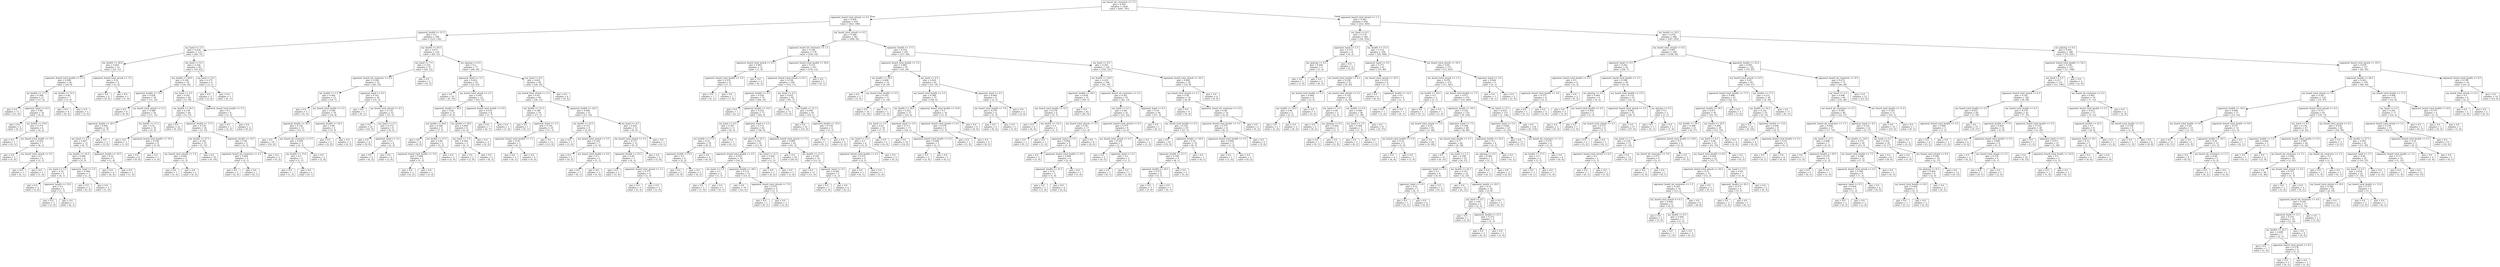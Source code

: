 digraph Tree {
node [shape=box] ;
0 [label="my_board_nb_creatures <= 1.5\ngini = 0.495\nsamples = 1434\nvalue = [643, 791]"] ;
1 [label="opponent_board_total_attack <= 4.5\ngini = 0.426\nsamples = 610\nvalue = [422, 188]"] ;
0 -> 1 [labeldistance=2.5, labelangle=45, headlabel="True"] ;
2 [label="opponent_health <= 21.5\ngini = 0.5\nsamples = 249\nvalue = [123, 126]"] ;
1 -> 2 ;
3 [label="my_hand <= 2.5\ngini = 0.454\nsamples = 115\nvalue = [40, 75]"] ;
2 -> 3 ;
4 [label="my_health <= 28.0\ngini = 0.463\nsamples = 33\nvalue = [21, 12]"] ;
3 -> 4 ;
5 [label="opponent_board_total_health <= 2.5\ngini = 0.408\nsamples = 28\nvalue = [20, 8]"] ;
4 -> 5 ;
6 [label="my_health <= 17.5\ngini = 0.308\nsamples = 21\nvalue = [17, 4]"] ;
5 -> 6 ;
7 [label="gini = 0.0\nsamples = 11\nvalue = [11, 0]"] ;
6 -> 7 ;
8 [label="opponent_hand <= 4.0\ngini = 0.48\nsamples = 10\nvalue = [6, 4]"] ;
6 -> 8 ;
9 [label="gini = 0.0\nsamples = 2\nvalue = [0, 2]"] ;
8 -> 9 ;
10 [label="my_health <= 19.0\ngini = 0.375\nsamples = 8\nvalue = [6, 2]"] ;
8 -> 10 ;
11 [label="gini = 0.0\nsamples = 1\nvalue = [0, 1]"] ;
10 -> 11 ;
12 [label="my_board_total_health <= 3.0\ngini = 0.245\nsamples = 7\nvalue = [6, 1]"] ;
10 -> 12 ;
13 [label="gini = 0.0\nsamples = 5\nvalue = [5, 0]"] ;
12 -> 13 ;
14 [label="my_board_total_attack <= 4.5\ngini = 0.5\nsamples = 2\nvalue = [1, 1]"] ;
12 -> 14 ;
15 [label="gini = 0.0\nsamples = 1\nvalue = [0, 1]"] ;
14 -> 15 ;
16 [label="gini = 0.0\nsamples = 1\nvalue = [1, 0]"] ;
14 -> 16 ;
17 [label="my_health <= 15.5\ngini = 0.49\nsamples = 7\nvalue = [3, 4]"] ;
5 -> 17 ;
18 [label="gini = 0.0\nsamples = 4\nvalue = [0, 4]"] ;
17 -> 18 ;
19 [label="gini = 0.0\nsamples = 3\nvalue = [3, 0]"] ;
17 -> 19 ;
20 [label="opponent_board_total_attack <= 3.5\ngini = 0.32\nsamples = 5\nvalue = [1, 4]"] ;
4 -> 20 ;
21 [label="gini = 0.0\nsamples = 4\nvalue = [0, 4]"] ;
20 -> 21 ;
22 [label="gini = 0.0\nsamples = 1\nvalue = [1, 0]"] ;
20 -> 22 ;
23 [label="my_hand <= 6.5\ngini = 0.356\nsamples = 82\nvalue = [19, 63]"] ;
3 -> 23 ;
24 [label="my_health <= 20.0\ngini = 0.326\nsamples = 78\nvalue = [16, 62]"] ;
23 -> 24 ;
25 [label="opponent_health <= 13.5\ngini = 0.438\nsamples = 34\nvalue = [11, 23]"] ;
24 -> 25 ;
26 [label="gini = 0.0\nsamples = 8\nvalue = [0, 8]"] ;
25 -> 26 ;
27 [label="my_board_total_attack <= 2.5\ngini = 0.488\nsamples = 26\nvalue = [11, 15]"] ;
25 -> 27 ;
28 [label="opponent_health <= 20.5\ngini = 0.492\nsamples = 16\nvalue = [9, 7]"] ;
27 -> 28 ;
29 [label="my_hand <= 4.5\ngini = 0.497\nsamples = 13\nvalue = [6, 7]"] ;
28 -> 29 ;
30 [label="my_health <= 14.0\ngini = 0.469\nsamples = 8\nvalue = [5, 3]"] ;
29 -> 30 ;
31 [label="my_hand <= 3.5\ngini = 0.32\nsamples = 5\nvalue = [4, 1]"] ;
30 -> 31 ;
32 [label="gini = 0.0\nsamples = 3\nvalue = [3, 0]"] ;
31 -> 32 ;
33 [label="opponent_health <= 19.5\ngini = 0.5\nsamples = 2\nvalue = [1, 1]"] ;
31 -> 33 ;
34 [label="gini = 0.0\nsamples = 1\nvalue = [1, 0]"] ;
33 -> 34 ;
35 [label="gini = 0.0\nsamples = 1\nvalue = [0, 1]"] ;
33 -> 35 ;
36 [label="opponent_hand <= 3.5\ngini = 0.444\nsamples = 3\nvalue = [1, 2]"] ;
30 -> 36 ;
37 [label="gini = 0.0\nsamples = 2\nvalue = [0, 2]"] ;
36 -> 37 ;
38 [label="gini = 0.0\nsamples = 1\nvalue = [1, 0]"] ;
36 -> 38 ;
39 [label="opponent_health <= 19.5\ngini = 0.32\nsamples = 5\nvalue = [1, 4]"] ;
29 -> 39 ;
40 [label="gini = 0.0\nsamples = 4\nvalue = [0, 4]"] ;
39 -> 40 ;
41 [label="gini = 0.0\nsamples = 1\nvalue = [1, 0]"] ;
39 -> 41 ;
42 [label="gini = 0.0\nsamples = 3\nvalue = [3, 0]"] ;
28 -> 42 ;
43 [label="my_health <= 11.5\ngini = 0.32\nsamples = 10\nvalue = [2, 8]"] ;
27 -> 43 ;
44 [label="gini = 0.0\nsamples = 1\nvalue = [1, 0]"] ;
43 -> 44 ;
45 [label="opponent_board_total_health <= 10.5\ngini = 0.198\nsamples = 9\nvalue = [1, 8]"] ;
43 -> 45 ;
46 [label="gini = 0.0\nsamples = 8\nvalue = [0, 8]"] ;
45 -> 46 ;
47 [label="gini = 0.0\nsamples = 1\nvalue = [1, 0]"] ;
45 -> 47 ;
48 [label="my_hand <= 5.5\ngini = 0.201\nsamples = 44\nvalue = [5, 39]"] ;
24 -> 48 ;
49 [label="my_health <= 26.5\ngini = 0.139\nsamples = 40\nvalue = [3, 37]"] ;
48 -> 49 ;
50 [label="gini = 0.0\nsamples = 22\nvalue = [0, 22]"] ;
49 -> 50 ;
51 [label="opponent_health <= 17.5\ngini = 0.278\nsamples = 18\nvalue = [3, 15]"] ;
49 -> 51 ;
52 [label="my_health <= 27.5\ngini = 0.142\nsamples = 13\nvalue = [1, 12]"] ;
51 -> 52 ;
53 [label="my_board_total_attack <= 1.0\ngini = 0.444\nsamples = 3\nvalue = [1, 2]"] ;
52 -> 53 ;
54 [label="gini = 0.0\nsamples = 1\nvalue = [1, 0]"] ;
53 -> 54 ;
55 [label="gini = 0.0\nsamples = 2\nvalue = [0, 2]"] ;
53 -> 55 ;
56 [label="gini = 0.0\nsamples = 10\nvalue = [0, 10]"] ;
52 -> 56 ;
57 [label="opponent_health <= 19.5\ngini = 0.48\nsamples = 5\nvalue = [2, 3]"] ;
51 -> 57 ;
58 [label="opponent_board_nb_creatures <= 2.5\ngini = 0.444\nsamples = 3\nvalue = [2, 1]"] ;
57 -> 58 ;
59 [label="gini = 0.0\nsamples = 2\nvalue = [2, 0]"] ;
58 -> 59 ;
60 [label="gini = 0.0\nsamples = 1\nvalue = [0, 1]"] ;
58 -> 60 ;
61 [label="gini = 0.0\nsamples = 2\nvalue = [0, 2]"] ;
57 -> 61 ;
62 [label="opponent_board_total_health <= 2.5\ngini = 0.5\nsamples = 4\nvalue = [2, 2]"] ;
48 -> 62 ;
63 [label="gini = 0.0\nsamples = 2\nvalue = [2, 0]"] ;
62 -> 63 ;
64 [label="gini = 0.0\nsamples = 2\nvalue = [0, 2]"] ;
62 -> 64 ;
65 [label="my_hand <= 8.5\ngini = 0.375\nsamples = 4\nvalue = [3, 1]"] ;
23 -> 65 ;
66 [label="gini = 0.0\nsamples = 3\nvalue = [3, 0]"] ;
65 -> 66 ;
67 [label="gini = 0.0\nsamples = 1\nvalue = [0, 1]"] ;
65 -> 67 ;
68 [label="my_health <= 20.5\ngini = 0.471\nsamples = 134\nvalue = [83, 51]"] ;
2 -> 68 ;
69 [label="my_hand <= 7.5\ngini = 0.332\nsamples = 57\nvalue = [45, 12]"] ;
68 -> 69 ;
70 [label="opponent_board_nb_creatures <= 0.5\ngini = 0.298\nsamples = 55\nvalue = [45, 10]"] ;
69 -> 70 ;
71 [label="my_health <= 5.5\ngini = 0.444\nsamples = 21\nvalue = [14, 7]"] ;
70 -> 71 ;
72 [label="gini = 0.0\nsamples = 3\nvalue = [0, 3]"] ;
71 -> 72 ;
73 [label="my_board_total_health <= 3.5\ngini = 0.346\nsamples = 18\nvalue = [14, 4]"] ;
71 -> 73 ;
74 [label="opponent_health <= 28.5\ngini = 0.142\nsamples = 13\nvalue = [12, 1]"] ;
73 -> 74 ;
75 [label="gini = 0.0\nsamples = 10\nvalue = [10, 0]"] ;
74 -> 75 ;
76 [label="my_board_nb_creatures <= 0.5\ngini = 0.444\nsamples = 3\nvalue = [2, 1]"] ;
74 -> 76 ;
77 [label="my_health <= 13.0\ngini = 0.5\nsamples = 2\nvalue = [1, 1]"] ;
76 -> 77 ;
78 [label="gini = 0.0\nsamples = 1\nvalue = [1, 0]"] ;
77 -> 78 ;
79 [label="gini = 0.0\nsamples = 1\nvalue = [0, 1]"] ;
77 -> 79 ;
80 [label="gini = 0.0\nsamples = 1\nvalue = [1, 0]"] ;
76 -> 80 ;
81 [label="opponent_health <= 24.5\ngini = 0.48\nsamples = 5\nvalue = [2, 3]"] ;
73 -> 81 ;
82 [label="gini = 0.0\nsamples = 2\nvalue = [2, 0]"] ;
81 -> 82 ;
83 [label="gini = 0.0\nsamples = 3\nvalue = [0, 3]"] ;
81 -> 83 ;
84 [label="opponent_hand <= 0.5\ngini = 0.161\nsamples = 34\nvalue = [31, 3]"] ;
70 -> 84 ;
85 [label="gini = 0.0\nsamples = 1\nvalue = [0, 1]"] ;
84 -> 85 ;
86 [label="my_board_total_attack <= 4.5\ngini = 0.114\nsamples = 33\nvalue = [31, 2]"] ;
84 -> 86 ;
87 [label="gini = 0.0\nsamples = 25\nvalue = [25, 0]"] ;
86 -> 87 ;
88 [label="my_hand <= 3.5\ngini = 0.375\nsamples = 8\nvalue = [6, 2]"] ;
86 -> 88 ;
89 [label="gini = 0.0\nsamples = 4\nvalue = [4, 0]"] ;
88 -> 89 ;
90 [label="opponent_hand <= 3.5\ngini = 0.5\nsamples = 4\nvalue = [2, 2]"] ;
88 -> 90 ;
91 [label="gini = 0.0\nsamples = 2\nvalue = [0, 2]"] ;
90 -> 91 ;
92 [label="gini = 0.0\nsamples = 2\nvalue = [2, 0]"] ;
90 -> 92 ;
93 [label="gini = 0.0\nsamples = 2\nvalue = [0, 2]"] ;
69 -> 93 ;
94 [label="me_playing <= 0.5\ngini = 0.5\nsamples = 77\nvalue = [38, 39]"] ;
68 -> 94 ;
95 [label="opponent_hand <= 3.5\ngini = 0.422\nsamples = 33\nvalue = [10, 23]"] ;
94 -> 95 ;
96 [label="gini = 0.0\nsamples = 10\nvalue = [0, 10]"] ;
95 -> 96 ;
97 [label="my_board_total_attack <= 2.5\ngini = 0.491\nsamples = 23\nvalue = [10, 13]"] ;
95 -> 97 ;
98 [label="opponent_health <= 29.5\ngini = 0.48\nsamples = 15\nvalue = [9, 6]"] ;
97 -> 98 ;
99 [label="my_health <= 26.0\ngini = 0.346\nsamples = 9\nvalue = [7, 2]"] ;
98 -> 99 ;
100 [label="gini = 0.0\nsamples = 4\nvalue = [4, 0]"] ;
99 -> 100 ;
101 [label="my_health <= 27.5\ngini = 0.48\nsamples = 5\nvalue = [3, 2]"] ;
99 -> 101 ;
102 [label="opponent_board_total_health <= 3.0\ngini = 0.444\nsamples = 3\nvalue = [1, 2]"] ;
101 -> 102 ;
103 [label="gini = 0.0\nsamples = 2\nvalue = [0, 2]"] ;
102 -> 103 ;
104 [label="gini = 0.0\nsamples = 1\nvalue = [1, 0]"] ;
102 -> 104 ;
105 [label="gini = 0.0\nsamples = 2\nvalue = [2, 0]"] ;
101 -> 105 ;
106 [label="my_health <= 28.5\ngini = 0.444\nsamples = 6\nvalue = [2, 4]"] ;
98 -> 106 ;
107 [label="my_hand <= 7.0\ngini = 0.444\nsamples = 3\nvalue = [2, 1]"] ;
106 -> 107 ;
108 [label="gini = 0.0\nsamples = 2\nvalue = [2, 0]"] ;
107 -> 108 ;
109 [label="gini = 0.0\nsamples = 1\nvalue = [0, 1]"] ;
107 -> 109 ;
110 [label="gini = 0.0\nsamples = 3\nvalue = [0, 3]"] ;
106 -> 110 ;
111 [label="opponent_board_total_health <= 9.0\ngini = 0.219\nsamples = 8\nvalue = [1, 7]"] ;
97 -> 111 ;
112 [label="gini = 0.0\nsamples = 7\nvalue = [0, 7]"] ;
111 -> 112 ;
113 [label="gini = 0.0\nsamples = 1\nvalue = [1, 0]"] ;
111 -> 113 ;
114 [label="my_hand <= 8.5\ngini = 0.463\nsamples = 44\nvalue = [28, 16]"] ;
94 -> 114 ;
115 [label="my_board_total_attack <= 2.5\ngini = 0.42\nsamples = 40\nvalue = [28, 12]"] ;
114 -> 115 ;
116 [label="my_health <= 21.5\ngini = 0.188\nsamples = 19\nvalue = [17, 2]"] ;
115 -> 116 ;
117 [label="gini = 0.0\nsamples = 1\nvalue = [0, 1]"] ;
116 -> 117 ;
118 [label="opponent_hand <= 3.5\ngini = 0.105\nsamples = 18\nvalue = [17, 1]"] ;
116 -> 118 ;
119 [label="opponent_board_total_health <= 1.5\ngini = 0.32\nsamples = 5\nvalue = [4, 1]"] ;
118 -> 119 ;
120 [label="gini = 0.0\nsamples = 1\nvalue = [0, 1]"] ;
119 -> 120 ;
121 [label="gini = 0.0\nsamples = 4\nvalue = [4, 0]"] ;
119 -> 121 ;
122 [label="gini = 0.0\nsamples = 13\nvalue = [13, 0]"] ;
118 -> 122 ;
123 [label="opponent_health <= 24.5\ngini = 0.499\nsamples = 21\nvalue = [11, 10]"] ;
115 -> 123 ;
124 [label="my_health <= 22.5\ngini = 0.375\nsamples = 8\nvalue = [2, 6]"] ;
123 -> 124 ;
125 [label="gini = 0.0\nsamples = 1\nvalue = [1, 0]"] ;
124 -> 125 ;
126 [label="my_board_total_attack <= 5.5\ngini = 0.245\nsamples = 7\nvalue = [1, 6]"] ;
124 -> 126 ;
127 [label="gini = 0.0\nsamples = 5\nvalue = [0, 5]"] ;
126 -> 127 ;
128 [label="my_board_total_health <= 4.0\ngini = 0.5\nsamples = 2\nvalue = [1, 1]"] ;
126 -> 128 ;
129 [label="gini = 0.0\nsamples = 1\nvalue = [0, 1]"] ;
128 -> 129 ;
130 [label="gini = 0.0\nsamples = 1\nvalue = [1, 0]"] ;
128 -> 130 ;
131 [label="my_hand <= 6.5\ngini = 0.426\nsamples = 13\nvalue = [9, 4]"] ;
123 -> 131 ;
132 [label="my_board_total_attack <= 3.5\ngini = 0.375\nsamples = 12\nvalue = [9, 3]"] ;
131 -> 132 ;
133 [label="opponent_health <= 25.5\ngini = 0.49\nsamples = 7\nvalue = [4, 3]"] ;
132 -> 133 ;
134 [label="gini = 0.0\nsamples = 3\nvalue = [3, 0]"] ;
133 -> 134 ;
135 [label="opponent_board_total_attack <= 1.5\ngini = 0.375\nsamples = 4\nvalue = [1, 3]"] ;
133 -> 135 ;
136 [label="gini = 0.0\nsamples = 3\nvalue = [0, 3]"] ;
135 -> 136 ;
137 [label="gini = 0.0\nsamples = 1\nvalue = [1, 0]"] ;
135 -> 137 ;
138 [label="gini = 0.0\nsamples = 5\nvalue = [5, 0]"] ;
132 -> 138 ;
139 [label="gini = 0.0\nsamples = 1\nvalue = [0, 1]"] ;
131 -> 139 ;
140 [label="gini = 0.0\nsamples = 4\nvalue = [0, 4]"] ;
114 -> 140 ;
141 [label="my_board_total_attack <= 0.5\ngini = 0.284\nsamples = 361\nvalue = [299, 62]"] ;
1 -> 141 ;
142 [label="opponent_board_nb_creatures <= 1.5\ngini = 0.164\nsamples = 178\nvalue = [162, 16]"] ;
141 -> 142 ;
143 [label="opponent_board_total_attack <= 6.5\ngini = 0.463\nsamples = 11\nvalue = [7, 4]"] ;
142 -> 143 ;
144 [label="opponent_board_total_health <= 3.0\ngini = 0.219\nsamples = 8\nvalue = [7, 1]"] ;
143 -> 144 ;
145 [label="gini = 0.0\nsamples = 1\nvalue = [0, 1]"] ;
144 -> 145 ;
146 [label="gini = 0.0\nsamples = 7\nvalue = [7, 0]"] ;
144 -> 146 ;
147 [label="gini = 0.0\nsamples = 3\nvalue = [0, 3]"] ;
143 -> 147 ;
148 [label="opponent_board_total_health <= 28.0\ngini = 0.133\nsamples = 167\nvalue = [155, 12]"] ;
142 -> 148 ;
149 [label="opponent_board_total_attack <= 8.5\ngini = 0.124\nsamples = 166\nvalue = [155, 11]"] ;
148 -> 149 ;
150 [label="opponent_health <= 5.5\ngini = 0.234\nsamples = 74\nvalue = [64, 10]"] ;
149 -> 150 ;
151 [label="gini = 0.0\nsamples = 1\nvalue = [0, 1]"] ;
150 -> 151 ;
152 [label="opponent_health <= 14.5\ngini = 0.216\nsamples = 73\nvalue = [64, 9]"] ;
150 -> 152 ;
153 [label="my_hand <= 4.5\ngini = 0.397\nsamples = 11\nvalue = [8, 3]"] ;
152 -> 153 ;
154 [label="my_health <= 17.0\ngini = 0.32\nsamples = 10\nvalue = [8, 2]"] ;
153 -> 154 ;
155 [label="opponent_health <= 9.5\ngini = 0.5\nsamples = 4\nvalue = [2, 2]"] ;
154 -> 155 ;
156 [label="gini = 0.0\nsamples = 2\nvalue = [2, 0]"] ;
155 -> 156 ;
157 [label="gini = 0.0\nsamples = 2\nvalue = [0, 2]"] ;
155 -> 157 ;
158 [label="gini = 0.0\nsamples = 6\nvalue = [6, 0]"] ;
154 -> 158 ;
159 [label="gini = 0.0\nsamples = 1\nvalue = [0, 1]"] ;
153 -> 159 ;
160 [label="opponent_hand <= 2.5\ngini = 0.175\nsamples = 62\nvalue = [56, 6]"] ;
152 -> 160 ;
161 [label="my_health <= 23.5\ngini = 0.332\nsamples = 19\nvalue = [15, 4]"] ;
160 -> 161 ;
162 [label="opponent_board_total_health <= 4.5\ngini = 0.219\nsamples = 16\nvalue = [14, 2]"] ;
161 -> 162 ;
163 [label="my_hand <= 5.0\ngini = 0.5\nsamples = 2\nvalue = [1, 1]"] ;
162 -> 163 ;
164 [label="gini = 0.0\nsamples = 1\nvalue = [1, 0]"] ;
163 -> 164 ;
165 [label="gini = 0.0\nsamples = 1\nvalue = [0, 1]"] ;
163 -> 165 ;
166 [label="opponent_health <= 28.5\ngini = 0.133\nsamples = 14\nvalue = [13, 1]"] ;
162 -> 166 ;
167 [label="gini = 0.0\nsamples = 10\nvalue = [10, 0]"] ;
166 -> 167 ;
168 [label="opponent_board_total_attack <= 7.0\ngini = 0.375\nsamples = 4\nvalue = [3, 1]"] ;
166 -> 168 ;
169 [label="gini = 0.0\nsamples = 1\nvalue = [0, 1]"] ;
168 -> 169 ;
170 [label="gini = 0.0\nsamples = 3\nvalue = [3, 0]"] ;
168 -> 170 ;
171 [label="my_hand <= 4.5\ngini = 0.444\nsamples = 3\nvalue = [1, 2]"] ;
161 -> 171 ;
172 [label="gini = 0.0\nsamples = 2\nvalue = [0, 2]"] ;
171 -> 172 ;
173 [label="gini = 0.0\nsamples = 1\nvalue = [1, 0]"] ;
171 -> 173 ;
174 [label="opponent_board_total_attack <= 7.5\ngini = 0.089\nsamples = 43\nvalue = [41, 2]"] ;
160 -> 174 ;
175 [label="gini = 0.0\nsamples = 29\nvalue = [29, 0]"] ;
174 -> 175 ;
176 [label="my_health <= 21.5\ngini = 0.245\nsamples = 14\nvalue = [12, 2]"] ;
174 -> 176 ;
177 [label="gini = 0.0\nsamples = 11\nvalue = [11, 0]"] ;
176 -> 177 ;
178 [label="opponent_hand <= 4.5\ngini = 0.444\nsamples = 3\nvalue = [1, 2]"] ;
176 -> 178 ;
179 [label="gini = 0.0\nsamples = 1\nvalue = [1, 0]"] ;
178 -> 179 ;
180 [label="gini = 0.0\nsamples = 2\nvalue = [0, 2]"] ;
178 -> 180 ;
181 [label="my_hand <= 6.5\ngini = 0.022\nsamples = 92\nvalue = [91, 1]"] ;
149 -> 181 ;
182 [label="gini = 0.0\nsamples = 72\nvalue = [72, 0]"] ;
181 -> 182 ;
183 [label="my_health <= 21.5\ngini = 0.095\nsamples = 20\nvalue = [19, 1]"] ;
181 -> 183 ;
184 [label="gini = 0.0\nsamples = 14\nvalue = [14, 0]"] ;
183 -> 184 ;
185 [label="opponent_health <= 19.5\ngini = 0.278\nsamples = 6\nvalue = [5, 1]"] ;
183 -> 185 ;
186 [label="gini = 0.0\nsamples = 1\nvalue = [0, 1]"] ;
185 -> 186 ;
187 [label="gini = 0.0\nsamples = 5\nvalue = [5, 0]"] ;
185 -> 187 ;
188 [label="gini = 0.0\nsamples = 1\nvalue = [0, 1]"] ;
148 -> 188 ;
189 [label="opponent_health <= 17.5\ngini = 0.376\nsamples = 183\nvalue = [137, 46]"] ;
141 -> 189 ;
190 [label="opponent_board_total_health <= 5.5\ngini = 0.483\nsamples = 59\nvalue = [35, 24]"] ;
189 -> 190 ;
191 [label="my_health <= 18.5\ngini = 0.408\nsamples = 14\nvalue = [4, 10]"] ;
190 -> 191 ;
192 [label="gini = 0.0\nsamples = 3\nvalue = [3, 0]"] ;
191 -> 192 ;
193 [label="my_board_total_health <= 5.5\ngini = 0.165\nsamples = 11\nvalue = [1, 10]"] ;
191 -> 193 ;
194 [label="gini = 0.0\nsamples = 10\nvalue = [0, 10]"] ;
193 -> 194 ;
195 [label="gini = 0.0\nsamples = 1\nvalue = [1, 0]"] ;
193 -> 195 ;
196 [label="my_hand <= 4.5\ngini = 0.429\nsamples = 45\nvalue = [31, 14]"] ;
190 -> 196 ;
197 [label="my_board_total_health <= 5.5\ngini = 0.368\nsamples = 37\nvalue = [28, 9]"] ;
196 -> 197 ;
198 [label="my_health <= 18.5\ngini = 0.252\nsamples = 27\nvalue = [23, 4]"] ;
197 -> 198 ;
199 [label="my_hand <= 3.5\ngini = 0.42\nsamples = 10\nvalue = [7, 3]"] ;
198 -> 199 ;
200 [label="my_hand <= 2.5\ngini = 0.5\nsamples = 6\nvalue = [3, 3]"] ;
199 -> 200 ;
201 [label="opponent_board_total_health <= 6.5\ngini = 0.375\nsamples = 4\nvalue = [3, 1]"] ;
200 -> 201 ;
202 [label="gini = 0.0\nsamples = 1\nvalue = [0, 1]"] ;
201 -> 202 ;
203 [label="gini = 0.0\nsamples = 3\nvalue = [3, 0]"] ;
201 -> 203 ;
204 [label="gini = 0.0\nsamples = 2\nvalue = [0, 2]"] ;
200 -> 204 ;
205 [label="gini = 0.0\nsamples = 4\nvalue = [4, 0]"] ;
199 -> 205 ;
206 [label="opponent_hand <= 6.5\ngini = 0.111\nsamples = 17\nvalue = [16, 1]"] ;
198 -> 206 ;
207 [label="gini = 0.0\nsamples = 14\nvalue = [14, 0]"] ;
206 -> 207 ;
208 [label="opponent_board_total_health <= 9.5\ngini = 0.444\nsamples = 3\nvalue = [2, 1]"] ;
206 -> 208 ;
209 [label="gini = 0.0\nsamples = 2\nvalue = [2, 0]"] ;
208 -> 209 ;
210 [label="gini = 0.0\nsamples = 1\nvalue = [0, 1]"] ;
208 -> 210 ;
211 [label="opponent_board_total_health <= 10.0\ngini = 0.5\nsamples = 10\nvalue = [5, 5]"] ;
197 -> 211 ;
212 [label="opponent_board_total_attack <= 6.5\ngini = 0.278\nsamples = 6\nvalue = [1, 5]"] ;
211 -> 212 ;
213 [label="gini = 0.0\nsamples = 1\nvalue = [1, 0]"] ;
212 -> 213 ;
214 [label="gini = 0.0\nsamples = 5\nvalue = [0, 5]"] ;
212 -> 214 ;
215 [label="gini = 0.0\nsamples = 4\nvalue = [4, 0]"] ;
211 -> 215 ;
216 [label="opponent_hand <= 6.5\ngini = 0.469\nsamples = 8\nvalue = [3, 5]"] ;
196 -> 216 ;
217 [label="my_board_total_health <= 7.0\ngini = 0.278\nsamples = 6\nvalue = [1, 5]"] ;
216 -> 217 ;
218 [label="gini = 0.0\nsamples = 5\nvalue = [0, 5]"] ;
217 -> 218 ;
219 [label="gini = 0.0\nsamples = 1\nvalue = [1, 0]"] ;
217 -> 219 ;
220 [label="gini = 0.0\nsamples = 2\nvalue = [2, 0]"] ;
216 -> 220 ;
221 [label="my_hand <= 6.5\ngini = 0.292\nsamples = 124\nvalue = [102, 22]"] ;
189 -> 221 ;
222 [label="my_health <= 18.5\ngini = 0.229\nsamples = 106\nvalue = [92, 14]"] ;
221 -> 222 ;
223 [label="opponent_health <= 20.5\ngini = 0.038\nsamples = 51\nvalue = [50, 1]"] ;
222 -> 223 ;
224 [label="my_board_total_health <= 4.5\ngini = 0.278\nsamples = 6\nvalue = [5, 1]"] ;
223 -> 224 ;
225 [label="gini = 0.0\nsamples = 4\nvalue = [4, 0]"] ;
224 -> 225 ;
226 [label="my_health <= 14.5\ngini = 0.5\nsamples = 2\nvalue = [1, 1]"] ;
224 -> 226 ;
227 [label="gini = 0.0\nsamples = 1\nvalue = [0, 1]"] ;
226 -> 227 ;
228 [label="gini = 0.0\nsamples = 1\nvalue = [1, 0]"] ;
226 -> 228 ;
229 [label="gini = 0.0\nsamples = 45\nvalue = [45, 0]"] ;
223 -> 229 ;
230 [label="opponent_board_nb_creatures <= 2.5\ngini = 0.361\nsamples = 55\nvalue = [42, 13]"] ;
222 -> 230 ;
231 [label="my_hand <= 4.5\ngini = 0.48\nsamples = 25\nvalue = [15, 10]"] ;
230 -> 231 ;
232 [label="my_board_total_attack <= 3.5\ngini = 0.36\nsamples = 17\nvalue = [13, 4]"] ;
231 -> 232 ;
233 [label="opponent_hand <= 3.5\ngini = 0.494\nsamples = 9\nvalue = [5, 4]"] ;
232 -> 233 ;
234 [label="gini = 0.0\nsamples = 3\nvalue = [3, 0]"] ;
233 -> 234 ;
235 [label="opponent_board_total_health <= 8.0\ngini = 0.444\nsamples = 6\nvalue = [2, 4]"] ;
233 -> 235 ;
236 [label="opponent_health <= 21.5\ngini = 0.32\nsamples = 5\nvalue = [1, 4]"] ;
235 -> 236 ;
237 [label="gini = 0.0\nsamples = 1\nvalue = [1, 0]"] ;
236 -> 237 ;
238 [label="gini = 0.0\nsamples = 4\nvalue = [0, 4]"] ;
236 -> 238 ;
239 [label="gini = 0.0\nsamples = 1\nvalue = [1, 0]"] ;
235 -> 239 ;
240 [label="gini = 0.0\nsamples = 8\nvalue = [8, 0]"] ;
232 -> 240 ;
241 [label="opponent_board_total_attack <= 9.5\ngini = 0.375\nsamples = 8\nvalue = [2, 6]"] ;
231 -> 241 ;
242 [label="my_board_total_attack <= 4.5\ngini = 0.245\nsamples = 7\nvalue = [1, 6]"] ;
241 -> 242 ;
243 [label="gini = 0.0\nsamples = 5\nvalue = [0, 5]"] ;
242 -> 243 ;
244 [label="opponent_hand <= 4.5\ngini = 0.5\nsamples = 2\nvalue = [1, 1]"] ;
242 -> 244 ;
245 [label="gini = 0.0\nsamples = 1\nvalue = [0, 1]"] ;
244 -> 245 ;
246 [label="gini = 0.0\nsamples = 1\nvalue = [1, 0]"] ;
244 -> 246 ;
247 [label="gini = 0.0\nsamples = 1\nvalue = [1, 0]"] ;
241 -> 247 ;
248 [label="opponent_hand <= 0.5\ngini = 0.18\nsamples = 30\nvalue = [27, 3]"] ;
230 -> 248 ;
249 [label="gini = 0.0\nsamples = 1\nvalue = [0, 1]"] ;
248 -> 249 ;
250 [label="my_board_total_health <= 4.5\ngini = 0.128\nsamples = 29\nvalue = [27, 2]"] ;
248 -> 250 ;
251 [label="gini = 0.0\nsamples = 19\nvalue = [19, 0]"] ;
250 -> 251 ;
252 [label="opponent_health <= 29.0\ngini = 0.32\nsamples = 10\nvalue = [8, 2]"] ;
250 -> 252 ;
253 [label="opponent_health <= 21.5\ngini = 0.198\nsamples = 9\nvalue = [8, 1]"] ;
252 -> 253 ;
254 [label="opponent_health <= 20.5\ngini = 0.375\nsamples = 4\nvalue = [3, 1]"] ;
253 -> 254 ;
255 [label="gini = 0.0\nsamples = 3\nvalue = [3, 0]"] ;
254 -> 255 ;
256 [label="gini = 0.0\nsamples = 1\nvalue = [0, 1]"] ;
254 -> 256 ;
257 [label="gini = 0.0\nsamples = 5\nvalue = [5, 0]"] ;
253 -> 257 ;
258 [label="gini = 0.0\nsamples = 1\nvalue = [0, 1]"] ;
252 -> 258 ;
259 [label="opponent_board_total_attack <= 10.5\ngini = 0.494\nsamples = 18\nvalue = [10, 8]"] ;
221 -> 259 ;
260 [label="my_board_total_attack <= 1.5\ngini = 0.49\nsamples = 14\nvalue = [6, 8]"] ;
259 -> 260 ;
261 [label="gini = 0.0\nsamples = 4\nvalue = [0, 4]"] ;
260 -> 261 ;
262 [label="opponent_board_nb_creatures <= 5.0\ngini = 0.48\nsamples = 10\nvalue = [6, 4]"] ;
260 -> 262 ;
263 [label="opponent_board_total_health <= 5.5\ngini = 0.375\nsamples = 8\nvalue = [6, 2]"] ;
262 -> 263 ;
264 [label="opponent_board_total_health <= 3.5\ngini = 0.444\nsamples = 3\nvalue = [1, 2]"] ;
263 -> 264 ;
265 [label="gini = 0.0\nsamples = 1\nvalue = [1, 0]"] ;
264 -> 265 ;
266 [label="gini = 0.0\nsamples = 2\nvalue = [0, 2]"] ;
264 -> 266 ;
267 [label="gini = 0.0\nsamples = 5\nvalue = [5, 0]"] ;
263 -> 267 ;
268 [label="gini = 0.0\nsamples = 2\nvalue = [0, 2]"] ;
262 -> 268 ;
269 [label="gini = 0.0\nsamples = 4\nvalue = [4, 0]"] ;
259 -> 269 ;
270 [label="opponent_board_total_attack <= 1.5\ngini = 0.393\nsamples = 824\nvalue = [221, 603]"] ;
0 -> 270 [labeldistance=2.5, labelangle=-45, headlabel="False"] ;
271 [label="my_hand <= 0.5\ngini = 0.178\nsamples = 344\nvalue = [34, 310]"] ;
270 -> 271 ;
272 [label="opponent_hand <= 2.5\ngini = 0.375\nsamples = 8\nvalue = [6, 2]"] ;
271 -> 272 ;
273 [label="me_playing <= 0.5\ngini = 0.444\nsamples = 3\nvalue = [1, 2]"] ;
272 -> 273 ;
274 [label="gini = 0.0\nsamples = 1\nvalue = [1, 0]"] ;
273 -> 274 ;
275 [label="gini = 0.0\nsamples = 2\nvalue = [0, 2]"] ;
273 -> 275 ;
276 [label="gini = 0.0\nsamples = 5\nvalue = [5, 0]"] ;
272 -> 276 ;
277 [label="my_health <= 15.5\ngini = 0.153\nsamples = 336\nvalue = [28, 308]"] ;
271 -> 277 ;
278 [label="opponent_hand <= 4.5\ngini = 0.371\nsamples = 61\nvalue = [15, 46]"] ;
277 -> 278 ;
279 [label="my_board_total_health <= 4.5\ngini = 0.256\nsamples = 53\nvalue = [8, 45]"] ;
278 -> 279 ;
280 [label="my_board_total_health <= 3.5\ngini = 0.469\nsamples = 8\nvalue = [5, 3]"] ;
279 -> 280 ;
281 [label="my_health <= 10.5\ngini = 0.48\nsamples = 5\nvalue = [2, 3]"] ;
280 -> 281 ;
282 [label="gini = 0.0\nsamples = 2\nvalue = [2, 0]"] ;
281 -> 282 ;
283 [label="gini = 0.0\nsamples = 3\nvalue = [0, 3]"] ;
281 -> 283 ;
284 [label="gini = 0.0\nsamples = 3\nvalue = [3, 0]"] ;
280 -> 284 ;
285 [label="my_board_total_attack <= 5.5\ngini = 0.124\nsamples = 45\nvalue = [3, 42]"] ;
279 -> 285 ;
286 [label="my_hand <= 2.5\ngini = 0.48\nsamples = 5\nvalue = [2, 3]"] ;
285 -> 286 ;
287 [label="gini = 0.0\nsamples = 2\nvalue = [0, 2]"] ;
286 -> 287 ;
288 [label="me_playing <= 0.5\ngini = 0.444\nsamples = 3\nvalue = [2, 1]"] ;
286 -> 288 ;
289 [label="gini = 0.0\nsamples = 1\nvalue = [0, 1]"] ;
288 -> 289 ;
290 [label="gini = 0.0\nsamples = 2\nvalue = [2, 0]"] ;
288 -> 290 ;
291 [label="my_health <= 5.0\ngini = 0.049\nsamples = 40\nvalue = [1, 39]"] ;
285 -> 291 ;
292 [label="my_hand <= 5.5\ngini = 0.444\nsamples = 3\nvalue = [1, 2]"] ;
291 -> 292 ;
293 [label="gini = 0.0\nsamples = 2\nvalue = [0, 2]"] ;
292 -> 293 ;
294 [label="gini = 0.0\nsamples = 1\nvalue = [1, 0]"] ;
292 -> 294 ;
295 [label="gini = 0.0\nsamples = 37\nvalue = [0, 37]"] ;
291 -> 295 ;
296 [label="my_board_total_attack <= 10.5\ngini = 0.219\nsamples = 8\nvalue = [7, 1]"] ;
278 -> 296 ;
297 [label="gini = 0.0\nsamples = 6\nvalue = [6, 0]"] ;
296 -> 297 ;
298 [label="opponent_health <= 12.0\ngini = 0.5\nsamples = 2\nvalue = [1, 1]"] ;
296 -> 298 ;
299 [label="gini = 0.0\nsamples = 1\nvalue = [1, 0]"] ;
298 -> 299 ;
300 [label="gini = 0.0\nsamples = 1\nvalue = [0, 1]"] ;
298 -> 300 ;
301 [label="my_board_total_attack <= 18.5\ngini = 0.09\nsamples = 275\nvalue = [13, 262]"] ;
277 -> 301 ;
302 [label="my_board_total_attack <= 1.5\ngini = 0.078\nsamples = 272\nvalue = [11, 261]"] ;
301 -> 302 ;
303 [label="my_health <= 24.5\ngini = 0.5\nsamples = 2\nvalue = [1, 1]"] ;
302 -> 303 ;
304 [label="gini = 0.0\nsamples = 1\nvalue = [0, 1]"] ;
303 -> 304 ;
305 [label="gini = 0.0\nsamples = 1\nvalue = [1, 0]"] ;
303 -> 305 ;
306 [label="my_board_total_health <= 7.5\ngini = 0.071\nsamples = 270\nvalue = [10, 260]"] ;
302 -> 306 ;
307 [label="opponent_health <= 19.5\ngini = 0.126\nsamples = 133\nvalue = [9, 124]"] ;
306 -> 307 ;
308 [label="my_board_total_attack <= 3.5\ngini = 0.03\nsamples = 65\nvalue = [1, 64]"] ;
307 -> 308 ;
309 [label="my_board_total_health <= 5.0\ngini = 0.32\nsamples = 5\nvalue = [1, 4]"] ;
308 -> 309 ;
310 [label="gini = 0.0\nsamples = 4\nvalue = [0, 4]"] ;
309 -> 310 ;
311 [label="gini = 0.0\nsamples = 1\nvalue = [1, 0]"] ;
309 -> 311 ;
312 [label="gini = 0.0\nsamples = 60\nvalue = [0, 60]"] ;
308 -> 312 ;
313 [label="opponent_hand <= 7.5\ngini = 0.208\nsamples = 68\nvalue = [8, 60]"] ;
307 -> 313 ;
314 [label="my_board_total_health <= 5.5\ngini = 0.17\nsamples = 64\nvalue = [6, 58]"] ;
313 -> 314 ;
315 [label="gini = 0.0\nsamples = 31\nvalue = [0, 31]"] ;
314 -> 315 ;
316 [label="my_hand <= 2.5\ngini = 0.298\nsamples = 33\nvalue = [6, 27]"] ;
314 -> 316 ;
317 [label="opponent_hand <= 4.5\ngini = 0.5\nsamples = 8\nvalue = [4, 4]"] ;
316 -> 317 ;
318 [label="opponent_hand <= 2.0\ngini = 0.32\nsamples = 5\nvalue = [4, 1]"] ;
317 -> 318 ;
319 [label="gini = 0.0\nsamples = 1\nvalue = [0, 1]"] ;
318 -> 319 ;
320 [label="gini = 0.0\nsamples = 4\nvalue = [4, 0]"] ;
318 -> 320 ;
321 [label="gini = 0.0\nsamples = 3\nvalue = [0, 3]"] ;
317 -> 321 ;
322 [label="my_health <= 25.5\ngini = 0.147\nsamples = 25\nvalue = [2, 23]"] ;
316 -> 322 ;
323 [label="gini = 0.0\nsamples = 15\nvalue = [0, 15]"] ;
322 -> 323 ;
324 [label="opponent_health <= 24.5\ngini = 0.32\nsamples = 10\nvalue = [2, 8]"] ;
322 -> 324 ;
325 [label="my_hand <= 4.5\ngini = 0.48\nsamples = 5\nvalue = [2, 3]"] ;
324 -> 325 ;
326 [label="gini = 0.0\nsamples = 1\nvalue = [1, 0]"] ;
325 -> 326 ;
327 [label="opponent_health <= 23.5\ngini = 0.375\nsamples = 4\nvalue = [1, 3]"] ;
325 -> 327 ;
328 [label="gini = 0.0\nsamples = 3\nvalue = [0, 3]"] ;
327 -> 328 ;
329 [label="gini = 0.0\nsamples = 1\nvalue = [1, 0]"] ;
327 -> 329 ;
330 [label="gini = 0.0\nsamples = 5\nvalue = [0, 5]"] ;
324 -> 330 ;
331 [label="opponent_health <= 22.0\ngini = 0.5\nsamples = 4\nvalue = [2, 2]"] ;
313 -> 331 ;
332 [label="me_playing <= 0.5\ngini = 0.444\nsamples = 3\nvalue = [2, 1]"] ;
331 -> 332 ;
333 [label="gini = 0.0\nsamples = 1\nvalue = [0, 1]"] ;
332 -> 333 ;
334 [label="gini = 0.0\nsamples = 2\nvalue = [2, 0]"] ;
332 -> 334 ;
335 [label="gini = 0.0\nsamples = 1\nvalue = [0, 1]"] ;
331 -> 335 ;
336 [label="my_hand <= 2.5\ngini = 0.014\nsamples = 137\nvalue = [1, 136]"] ;
306 -> 336 ;
337 [label="opponent_hand <= 5.5\ngini = 0.083\nsamples = 23\nvalue = [1, 22]"] ;
336 -> 337 ;
338 [label="gini = 0.0\nsamples = 17\nvalue = [0, 17]"] ;
337 -> 338 ;
339 [label="my_board_nb_creatures <= 3.5\ngini = 0.278\nsamples = 6\nvalue = [1, 5]"] ;
337 -> 339 ;
340 [label="my_health <= 27.5\ngini = 0.5\nsamples = 2\nvalue = [1, 1]"] ;
339 -> 340 ;
341 [label="gini = 0.0\nsamples = 1\nvalue = [0, 1]"] ;
340 -> 341 ;
342 [label="gini = 0.0\nsamples = 1\nvalue = [1, 0]"] ;
340 -> 342 ;
343 [label="gini = 0.0\nsamples = 4\nvalue = [0, 4]"] ;
339 -> 343 ;
344 [label="gini = 0.0\nsamples = 114\nvalue = [0, 114]"] ;
336 -> 344 ;
345 [label="opponent_hand <= 3.0\ngini = 0.444\nsamples = 3\nvalue = [2, 1]"] ;
301 -> 345 ;
346 [label="gini = 0.0\nsamples = 1\nvalue = [0, 1]"] ;
345 -> 346 ;
347 [label="gini = 0.0\nsamples = 2\nvalue = [2, 0]"] ;
345 -> 347 ;
348 [label="my_health <= 20.5\ngini = 0.476\nsamples = 480\nvalue = [187, 293]"] ;
270 -> 348 ;
349 [label="my_board_total_attack <= 4.5\ngini = 0.497\nsamples = 200\nvalue = [108, 92]"] ;
348 -> 349 ;
350 [label="opponent_hand <= 0.5\ngini = 0.263\nsamples = 45\nvalue = [38, 7]"] ;
349 -> 350 ;
351 [label="opponent_board_total_health <= 5.5\ngini = 0.5\nsamples = 6\nvalue = [3, 3]"] ;
350 -> 351 ;
352 [label="opponent_board_total_health <= 3.0\ngini = 0.375\nsamples = 4\nvalue = [3, 1]"] ;
351 -> 352 ;
353 [label="gini = 0.0\nsamples = 1\nvalue = [0, 1]"] ;
352 -> 353 ;
354 [label="gini = 0.0\nsamples = 3\nvalue = [3, 0]"] ;
352 -> 354 ;
355 [label="gini = 0.0\nsamples = 2\nvalue = [0, 2]"] ;
351 -> 355 ;
356 [label="opponent_board_total_health <= 1.5\ngini = 0.184\nsamples = 39\nvalue = [35, 4]"] ;
350 -> 356 ;
357 [label="me_playing <= 0.5\ngini = 0.444\nsamples = 6\nvalue = [4, 2]"] ;
356 -> 357 ;
358 [label="gini = 0.0\nsamples = 3\nvalue = [3, 0]"] ;
357 -> 358 ;
359 [label="my_board_total_health <= 4.5\ngini = 0.444\nsamples = 3\nvalue = [1, 2]"] ;
357 -> 359 ;
360 [label="gini = 0.0\nsamples = 2\nvalue = [0, 2]"] ;
359 -> 360 ;
361 [label="gini = 0.0\nsamples = 1\nvalue = [1, 0]"] ;
359 -> 361 ;
362 [label="my_board_total_health <= 13.5\ngini = 0.114\nsamples = 33\nvalue = [31, 2]"] ;
356 -> 362 ;
363 [label="opponent_board_total_attack <= 2.5\ngini = 0.062\nsamples = 31\nvalue = [30, 1]"] ;
362 -> 363 ;
364 [label="my_board_total_attack <= 3.5\ngini = 0.375\nsamples = 4\nvalue = [3, 1]"] ;
363 -> 364 ;
365 [label="gini = 0.0\nsamples = 3\nvalue = [3, 0]"] ;
364 -> 365 ;
366 [label="gini = 0.0\nsamples = 1\nvalue = [0, 1]"] ;
364 -> 366 ;
367 [label="gini = 0.0\nsamples = 27\nvalue = [27, 0]"] ;
363 -> 367 ;
368 [label="me_playing <= 0.5\ngini = 0.5\nsamples = 2\nvalue = [1, 1]"] ;
362 -> 368 ;
369 [label="gini = 0.0\nsamples = 1\nvalue = [0, 1]"] ;
368 -> 369 ;
370 [label="gini = 0.0\nsamples = 1\nvalue = [1, 0]"] ;
368 -> 370 ;
371 [label="opponent_health <= 22.5\ngini = 0.495\nsamples = 155\nvalue = [70, 85]"] ;
349 -> 371 ;
372 [label="my_board_total_attack <= 9.5\ngini = 0.43\nsamples = 83\nvalue = [26, 57]"] ;
371 -> 372 ;
373 [label="opponent_board_total_health <= 17.5\ngini = 0.486\nsamples = 53\nvalue = [22, 31]"] ;
372 -> 373 ;
374 [label="opponent_health <= 16.5\ngini = 0.471\nsamples = 50\nvalue = [19, 31]"] ;
373 -> 374 ;
375 [label="my_health <= 18.5\ngini = 0.308\nsamples = 21\nvalue = [4, 17]"] ;
374 -> 375 ;
376 [label="my_hand <= 1.5\ngini = 0.124\nsamples = 15\nvalue = [1, 14]"] ;
375 -> 376 ;
377 [label="opponent_board_total_attack <= 6.5\ngini = 0.5\nsamples = 2\nvalue = [1, 1]"] ;
376 -> 377 ;
378 [label="gini = 0.0\nsamples = 1\nvalue = [0, 1]"] ;
377 -> 378 ;
379 [label="gini = 0.0\nsamples = 1\nvalue = [1, 0]"] ;
377 -> 379 ;
380 [label="gini = 0.0\nsamples = 13\nvalue = [0, 13]"] ;
376 -> 380 ;
381 [label="opponent_board_total_health <= 10.0\ngini = 0.5\nsamples = 6\nvalue = [3, 3]"] ;
375 -> 381 ;
382 [label="my_board_nb_creatures <= 5.0\ngini = 0.375\nsamples = 4\nvalue = [3, 1]"] ;
381 -> 382 ;
383 [label="gini = 0.0\nsamples = 3\nvalue = [3, 0]"] ;
382 -> 383 ;
384 [label="gini = 0.0\nsamples = 1\nvalue = [0, 1]"] ;
382 -> 384 ;
385 [label="gini = 0.0\nsamples = 2\nvalue = [0, 2]"] ;
381 -> 385 ;
386 [label="my_health <= 19.5\ngini = 0.499\nsamples = 29\nvalue = [15, 14]"] ;
374 -> 386 ;
387 [label="my_hand <= 6.5\ngini = 0.48\nsamples = 25\nvalue = [15, 10]"] ;
386 -> 387 ;
388 [label="my_board_total_health <= 8.5\ngini = 0.434\nsamples = 22\nvalue = [15, 7]"] ;
387 -> 388 ;
389 [label="opponent_board_total_attack <= 16.5\ngini = 0.32\nsamples = 15\nvalue = [12, 3]"] ;
388 -> 389 ;
390 [label="opponent_board_nb_creatures <= 1.5\ngini = 0.245\nsamples = 14\nvalue = [12, 2]"] ;
389 -> 390 ;
391 [label="my_board_total_attack <= 6.5\ngini = 0.444\nsamples = 6\nvalue = [4, 2]"] ;
390 -> 391 ;
392 [label="gini = 0.0\nsamples = 3\nvalue = [3, 0]"] ;
391 -> 392 ;
393 [label="my_health <= 8.5\ngini = 0.444\nsamples = 3\nvalue = [1, 2]"] ;
391 -> 393 ;
394 [label="gini = 0.0\nsamples = 1\nvalue = [1, 0]"] ;
393 -> 394 ;
395 [label="gini = 0.0\nsamples = 2\nvalue = [0, 2]"] ;
393 -> 395 ;
396 [label="gini = 0.0\nsamples = 8\nvalue = [8, 0]"] ;
390 -> 396 ;
397 [label="gini = 0.0\nsamples = 1\nvalue = [0, 1]"] ;
389 -> 397 ;
398 [label="my_hand <= 3.5\ngini = 0.49\nsamples = 7\nvalue = [3, 4]"] ;
388 -> 398 ;
399 [label="opponent_health <= 20.5\ngini = 0.375\nsamples = 4\nvalue = [3, 1]"] ;
398 -> 399 ;
400 [label="gini = 0.0\nsamples = 3\nvalue = [3, 0]"] ;
399 -> 400 ;
401 [label="gini = 0.0\nsamples = 1\nvalue = [0, 1]"] ;
399 -> 401 ;
402 [label="gini = 0.0\nsamples = 3\nvalue = [0, 3]"] ;
398 -> 402 ;
403 [label="gini = 0.0\nsamples = 3\nvalue = [0, 3]"] ;
387 -> 403 ;
404 [label="gini = 0.0\nsamples = 4\nvalue = [0, 4]"] ;
386 -> 404 ;
405 [label="gini = 0.0\nsamples = 3\nvalue = [3, 0]"] ;
373 -> 405 ;
406 [label="my_health <= 17.5\ngini = 0.231\nsamples = 30\nvalue = [4, 26]"] ;
372 -> 406 ;
407 [label="my_health <= 14.5\ngini = 0.332\nsamples = 19\nvalue = [4, 15]"] ;
406 -> 407 ;
408 [label="gini = 0.0\nsamples = 10\nvalue = [0, 10]"] ;
407 -> 408 ;
409 [label="opponent_health <= 13.0\ngini = 0.494\nsamples = 9\nvalue = [4, 5]"] ;
407 -> 409 ;
410 [label="gini = 0.0\nsamples = 4\nvalue = [0, 4]"] ;
409 -> 410 ;
411 [label="opponent_board_total_health <= 5.5\ngini = 0.32\nsamples = 5\nvalue = [4, 1]"] ;
409 -> 411 ;
412 [label="gini = 0.0\nsamples = 1\nvalue = [0, 1]"] ;
411 -> 412 ;
413 [label="gini = 0.0\nsamples = 4\nvalue = [4, 0]"] ;
411 -> 413 ;
414 [label="gini = 0.0\nsamples = 11\nvalue = [0, 11]"] ;
406 -> 414 ;
415 [label="opponent_board_nb_creatures <= 4.5\ngini = 0.475\nsamples = 72\nvalue = [44, 28]"] ;
371 -> 415 ;
416 [label="my_hand <= 5.5\ngini = 0.498\nsamples = 60\nvalue = [32, 28]"] ;
415 -> 416 ;
417 [label="my_board_nb_creatures <= 2.5\ngini = 0.495\nsamples = 49\nvalue = [22, 27]"] ;
416 -> 417 ;
418 [label="opponent_board_nb_creatures <= 1.5\ngini = 0.466\nsamples = 27\nvalue = [17, 10]"] ;
417 -> 418 ;
419 [label="my_hand <= 2.5\ngini = 0.408\nsamples = 7\nvalue = [2, 5]"] ;
418 -> 419 ;
420 [label="gini = 0.0\nsamples = 1\nvalue = [1, 0]"] ;
419 -> 420 ;
421 [label="opponent_health <= 29.5\ngini = 0.278\nsamples = 6\nvalue = [1, 5]"] ;
419 -> 421 ;
422 [label="gini = 0.0\nsamples = 5\nvalue = [0, 5]"] ;
421 -> 422 ;
423 [label="gini = 0.0\nsamples = 1\nvalue = [1, 0]"] ;
421 -> 423 ;
424 [label="my_health <= 14.0\ngini = 0.375\nsamples = 20\nvalue = [15, 5]"] ;
418 -> 424 ;
425 [label="my_board_total_health <= 7.5\ngini = 0.486\nsamples = 12\nvalue = [7, 5]"] ;
424 -> 425 ;
426 [label="opponent_board_total_attack <= 4.5\ngini = 0.346\nsamples = 9\nvalue = [7, 2]"] ;
425 -> 426 ;
427 [label="opponent_hand <= 0.5\ngini = 0.444\nsamples = 3\nvalue = [1, 2]"] ;
426 -> 427 ;
428 [label="gini = 0.0\nsamples = 2\nvalue = [0, 2]"] ;
427 -> 428 ;
429 [label="gini = 0.0\nsamples = 1\nvalue = [1, 0]"] ;
427 -> 429 ;
430 [label="gini = 0.0\nsamples = 6\nvalue = [6, 0]"] ;
426 -> 430 ;
431 [label="gini = 0.0\nsamples = 3\nvalue = [0, 3]"] ;
425 -> 431 ;
432 [label="gini = 0.0\nsamples = 8\nvalue = [8, 0]"] ;
424 -> 432 ;
433 [label="opponent_hand <= 4.5\ngini = 0.351\nsamples = 22\nvalue = [5, 17]"] ;
417 -> 433 ;
434 [label="my_hand <= 0.5\ngini = 0.255\nsamples = 20\nvalue = [3, 17]"] ;
433 -> 434 ;
435 [label="gini = 0.0\nsamples = 1\nvalue = [1, 0]"] ;
434 -> 435 ;
436 [label="my_board_total_attack <= 8.0\ngini = 0.188\nsamples = 19\nvalue = [2, 17]"] ;
434 -> 436 ;
437 [label="me_playing <= 0.5\ngini = 0.444\nsamples = 6\nvalue = [2, 4]"] ;
436 -> 437 ;
438 [label="my_board_total_health <= 8.0\ngini = 0.444\nsamples = 3\nvalue = [2, 1]"] ;
437 -> 438 ;
439 [label="gini = 0.0\nsamples = 1\nvalue = [0, 1]"] ;
438 -> 439 ;
440 [label="gini = 0.0\nsamples = 2\nvalue = [2, 0]"] ;
438 -> 440 ;
441 [label="gini = 0.0\nsamples = 3\nvalue = [0, 3]"] ;
437 -> 441 ;
442 [label="gini = 0.0\nsamples = 13\nvalue = [0, 13]"] ;
436 -> 442 ;
443 [label="gini = 0.0\nsamples = 2\nvalue = [2, 0]"] ;
433 -> 443 ;
444 [label="my_board_total_health <= 11.0\ngini = 0.165\nsamples = 11\nvalue = [10, 1]"] ;
416 -> 444 ;
445 [label="gini = 0.0\nsamples = 10\nvalue = [10, 0]"] ;
444 -> 445 ;
446 [label="gini = 0.0\nsamples = 1\nvalue = [0, 1]"] ;
444 -> 446 ;
447 [label="gini = 0.0\nsamples = 12\nvalue = [12, 0]"] ;
415 -> 447 ;
448 [label="me_playing <= 0.5\ngini = 0.405\nsamples = 280\nvalue = [79, 201]"] ;
348 -> 448 ;
449 [label="opponent_board_total_health <= 16.5\ngini = 0.238\nsamples = 123\nvalue = [17, 106]"] ;
448 -> 449 ;
450 [label="my_hand <= 5.5\ngini = 0.217\nsamples = 121\nvalue = [15, 106]"] ;
449 -> 450 ;
451 [label="opponent_board_total_attack <= 6.5\ngini = 0.145\nsamples = 102\nvalue = [8, 94]"] ;
450 -> 451 ;
452 [label="my_board_total_health <= 2.5\ngini = 0.033\nsamples = 60\nvalue = [1, 59]"] ;
451 -> 452 ;
453 [label="opponent_board_total_health <= 5.5\ngini = 0.444\nsamples = 3\nvalue = [1, 2]"] ;
452 -> 453 ;
454 [label="gini = 0.0\nsamples = 2\nvalue = [0, 2]"] ;
453 -> 454 ;
455 [label="gini = 0.0\nsamples = 1\nvalue = [1, 0]"] ;
453 -> 455 ;
456 [label="gini = 0.0\nsamples = 57\nvalue = [0, 57]"] ;
452 -> 456 ;
457 [label="my_board_total_health <= 6.5\ngini = 0.278\nsamples = 42\nvalue = [7, 35]"] ;
451 -> 457 ;
458 [label="opponent_health <= 17.0\ngini = 0.459\nsamples = 14\nvalue = [5, 9]"] ;
457 -> 458 ;
459 [label="gini = 0.0\nsamples = 6\nvalue = [0, 6]"] ;
458 -> 459 ;
460 [label="opponent_board_total_health <= 6.5\ngini = 0.469\nsamples = 8\nvalue = [5, 3]"] ;
458 -> 460 ;
461 [label="gini = 0.0\nsamples = 2\nvalue = [0, 2]"] ;
460 -> 461 ;
462 [label="my_board_total_attack <= 2.5\ngini = 0.278\nsamples = 6\nvalue = [5, 1]"] ;
460 -> 462 ;
463 [label="gini = 0.0\nsamples = 1\nvalue = [0, 1]"] ;
462 -> 463 ;
464 [label="gini = 0.0\nsamples = 5\nvalue = [5, 0]"] ;
462 -> 464 ;
465 [label="opponent_board_total_health <= 3.5\ngini = 0.133\nsamples = 28\nvalue = [2, 26]"] ;
457 -> 465 ;
466 [label="gini = 0.0\nsamples = 1\nvalue = [1, 0]"] ;
465 -> 466 ;
467 [label="opponent_hand <= 6.5\ngini = 0.071\nsamples = 27\nvalue = [1, 26]"] ;
465 -> 467 ;
468 [label="gini = 0.0\nsamples = 25\nvalue = [0, 25]"] ;
467 -> 468 ;
469 [label="opponent_board_total_health <= 10.0\ngini = 0.5\nsamples = 2\nvalue = [1, 1]"] ;
467 -> 469 ;
470 [label="gini = 0.0\nsamples = 1\nvalue = [1, 0]"] ;
469 -> 470 ;
471 [label="gini = 0.0\nsamples = 1\nvalue = [0, 1]"] ;
469 -> 471 ;
472 [label="my_board_nb_creatures <= 4.5\ngini = 0.465\nsamples = 19\nvalue = [7, 12]"] ;
450 -> 472 ;
473 [label="opponent_board_total_health <= 5.5\ngini = 0.415\nsamples = 17\nvalue = [5, 12]"] ;
472 -> 473 ;
474 [label="opponent_health <= 22.5\ngini = 0.5\nsamples = 8\nvalue = [4, 4]"] ;
473 -> 474 ;
475 [label="opponent_hand <= 8.5\ngini = 0.32\nsamples = 5\nvalue = [1, 4]"] ;
474 -> 475 ;
476 [label="gini = 0.0\nsamples = 4\nvalue = [0, 4]"] ;
475 -> 476 ;
477 [label="gini = 0.0\nsamples = 1\nvalue = [1, 0]"] ;
475 -> 477 ;
478 [label="gini = 0.0\nsamples = 3\nvalue = [3, 0]"] ;
474 -> 478 ;
479 [label="my_board_total_health <= 2.5\ngini = 0.198\nsamples = 9\nvalue = [1, 8]"] ;
473 -> 479 ;
480 [label="gini = 0.0\nsamples = 1\nvalue = [1, 0]"] ;
479 -> 480 ;
481 [label="gini = 0.0\nsamples = 8\nvalue = [0, 8]"] ;
479 -> 481 ;
482 [label="gini = 0.0\nsamples = 2\nvalue = [2, 0]"] ;
472 -> 482 ;
483 [label="gini = 0.0\nsamples = 2\nvalue = [2, 0]"] ;
449 -> 483 ;
484 [label="opponent_board_total_attack <= 10.5\ngini = 0.478\nsamples = 157\nvalue = [62, 95]"] ;
448 -> 484 ;
485 [label="opponent_health <= 26.5\ngini = 0.443\nsamples = 139\nvalue = [46, 93]"] ;
484 -> 485 ;
486 [label="my_board_total_attack <= 5.5\ngini = 0.387\nsamples = 118\nvalue = [31, 87]"] ;
485 -> 486 ;
487 [label="opponent_health <= 18.5\ngini = 0.499\nsamples = 27\nvalue = [13, 14]"] ;
486 -> 487 ;
488 [label="my_board_total_health <= 8.5\ngini = 0.26\nsamples = 13\nvalue = [2, 11]"] ;
487 -> 488 ;
489 [label="gini = 0.0\nsamples = 11\nvalue = [0, 11]"] ;
488 -> 489 ;
490 [label="gini = 0.0\nsamples = 2\nvalue = [2, 0]"] ;
488 -> 490 ;
491 [label="opponent_board_total_health <= 9.0\ngini = 0.337\nsamples = 14\nvalue = [11, 3]"] ;
487 -> 491 ;
492 [label="opponent_health <= 24.5\ngini = 0.26\nsamples = 13\nvalue = [11, 2]"] ;
491 -> 492 ;
493 [label="gini = 0.0\nsamples = 8\nvalue = [8, 0]"] ;
492 -> 493 ;
494 [label="my_board_nb_creatures <= 2.5\ngini = 0.48\nsamples = 5\nvalue = [3, 2]"] ;
492 -> 494 ;
495 [label="gini = 0.0\nsamples = 2\nvalue = [0, 2]"] ;
494 -> 495 ;
496 [label="gini = 0.0\nsamples = 3\nvalue = [3, 0]"] ;
494 -> 496 ;
497 [label="gini = 0.0\nsamples = 1\nvalue = [0, 1]"] ;
491 -> 497 ;
498 [label="opponent_board_total_attack <= 4.5\ngini = 0.317\nsamples = 91\nvalue = [18, 73]"] ;
486 -> 498 ;
499 [label="my_hand <= 0.5\ngini = 0.156\nsamples = 47\nvalue = [4, 43]"] ;
498 -> 499 ;
500 [label="opponent_health <= 5.5\ngini = 0.444\nsamples = 3\nvalue = [2, 1]"] ;
499 -> 500 ;
501 [label="gini = 0.0\nsamples = 1\nvalue = [0, 1]"] ;
500 -> 501 ;
502 [label="gini = 0.0\nsamples = 2\nvalue = [2, 0]"] ;
500 -> 502 ;
503 [label="opponent_board_total_health <= 6.5\ngini = 0.087\nsamples = 44\nvalue = [2, 42]"] ;
499 -> 503 ;
504 [label="my_board_nb_creatures <= 5.5\ngini = 0.046\nsamples = 42\nvalue = [1, 41]"] ;
503 -> 504 ;
505 [label="gini = 0.0\nsamples = 38\nvalue = [0, 38]"] ;
504 -> 505 ;
506 [label="my_board_total_attack <= 9.5\ngini = 0.375\nsamples = 4\nvalue = [1, 3]"] ;
504 -> 506 ;
507 [label="gini = 0.0\nsamples = 1\nvalue = [1, 0]"] ;
506 -> 507 ;
508 [label="gini = 0.0\nsamples = 3\nvalue = [0, 3]"] ;
506 -> 508 ;
509 [label="my_board_nb_creatures <= 3.5\ngini = 0.5\nsamples = 2\nvalue = [1, 1]"] ;
503 -> 509 ;
510 [label="gini = 0.0\nsamples = 1\nvalue = [1, 0]"] ;
509 -> 510 ;
511 [label="gini = 0.0\nsamples = 1\nvalue = [0, 1]"] ;
509 -> 511 ;
512 [label="my_board_total_attack <= 6.5\ngini = 0.434\nsamples = 44\nvalue = [14, 30]"] ;
498 -> 512 ;
513 [label="gini = 0.0\nsamples = 3\nvalue = [3, 0]"] ;
512 -> 513 ;
514 [label="my_health <= 27.5\ngini = 0.393\nsamples = 41\nvalue = [11, 30]"] ;
512 -> 514 ;
515 [label="opponent_hand <= 5.5\ngini = 0.48\nsamples = 25\nvalue = [10, 15]"] ;
514 -> 515 ;
516 [label="my_hand <= 4.5\ngini = 0.434\nsamples = 22\nvalue = [7, 15]"] ;
515 -> 516 ;
517 [label="my_board_total_attack <= 18.5\ngini = 0.346\nsamples = 18\nvalue = [4, 14]"] ;
516 -> 517 ;
518 [label="opponent_board_nb_creatures <= 4.0\ngini = 0.291\nsamples = 17\nvalue = [3, 14]"] ;
517 -> 518 ;
519 [label="opponent_hand <= 2.5\ngini = 0.219\nsamples = 16\nvalue = [2, 14]"] ;
518 -> 519 ;
520 [label="my_health <= 22.5\ngini = 0.408\nsamples = 7\nvalue = [2, 5]"] ;
519 -> 520 ;
521 [label="gini = 0.0\nsamples = 1\nvalue = [1, 0]"] ;
520 -> 521 ;
522 [label="opponent_board_total_attack <= 8.5\ngini = 0.278\nsamples = 6\nvalue = [1, 5]"] ;
520 -> 522 ;
523 [label="gini = 0.0\nsamples = 5\nvalue = [0, 5]"] ;
522 -> 523 ;
524 [label="gini = 0.0\nsamples = 1\nvalue = [1, 0]"] ;
522 -> 524 ;
525 [label="gini = 0.0\nsamples = 9\nvalue = [0, 9]"] ;
519 -> 525 ;
526 [label="gini = 0.0\nsamples = 1\nvalue = [1, 0]"] ;
518 -> 526 ;
527 [label="gini = 0.0\nsamples = 1\nvalue = [1, 0]"] ;
517 -> 527 ;
528 [label="my_board_total_health <= 13.0\ngini = 0.375\nsamples = 4\nvalue = [3, 1]"] ;
516 -> 528 ;
529 [label="gini = 0.0\nsamples = 3\nvalue = [3, 0]"] ;
528 -> 529 ;
530 [label="gini = 0.0\nsamples = 1\nvalue = [0, 1]"] ;
528 -> 530 ;
531 [label="gini = 0.0\nsamples = 3\nvalue = [3, 0]"] ;
515 -> 531 ;
532 [label="opponent_board_total_health <= 3.5\ngini = 0.117\nsamples = 16\nvalue = [1, 15]"] ;
514 -> 532 ;
533 [label="gini = 0.0\nsamples = 1\nvalue = [1, 0]"] ;
532 -> 533 ;
534 [label="gini = 0.0\nsamples = 15\nvalue = [0, 15]"] ;
532 -> 534 ;
535 [label="my_board_total_health <= 11.5\ngini = 0.408\nsamples = 21\nvalue = [15, 6]"] ;
485 -> 535 ;
536 [label="my_hand <= 5.5\ngini = 0.291\nsamples = 17\nvalue = [14, 3]"] ;
535 -> 536 ;
537 [label="opponent_board_total_attack <= 3.5\ngini = 0.124\nsamples = 15\nvalue = [14, 1]"] ;
536 -> 537 ;
538 [label="opponent_board_total_health <= 5.5\ngini = 0.32\nsamples = 5\nvalue = [4, 1]"] ;
537 -> 538 ;
539 [label="gini = 0.0\nsamples = 4\nvalue = [4, 0]"] ;
538 -> 539 ;
540 [label="gini = 0.0\nsamples = 1\nvalue = [0, 1]"] ;
538 -> 540 ;
541 [label="gini = 0.0\nsamples = 10\nvalue = [10, 0]"] ;
537 -> 541 ;
542 [label="gini = 0.0\nsamples = 2\nvalue = [0, 2]"] ;
536 -> 542 ;
543 [label="opponent_board_total_health <= 8.0\ngini = 0.375\nsamples = 4\nvalue = [1, 3]"] ;
535 -> 543 ;
544 [label="gini = 0.0\nsamples = 3\nvalue = [0, 3]"] ;
543 -> 544 ;
545 [label="gini = 0.0\nsamples = 1\nvalue = [1, 0]"] ;
543 -> 545 ;
546 [label="opponent_board_total_health <= 9.5\ngini = 0.198\nsamples = 18\nvalue = [16, 2]"] ;
484 -> 546 ;
547 [label="my_board_total_attack <= 4.5\ngini = 0.5\nsamples = 4\nvalue = [2, 2]"] ;
546 -> 547 ;
548 [label="gini = 0.0\nsamples = 2\nvalue = [2, 0]"] ;
547 -> 548 ;
549 [label="gini = 0.0\nsamples = 2\nvalue = [0, 2]"] ;
547 -> 549 ;
550 [label="gini = 0.0\nsamples = 14\nvalue = [14, 0]"] ;
546 -> 550 ;
}